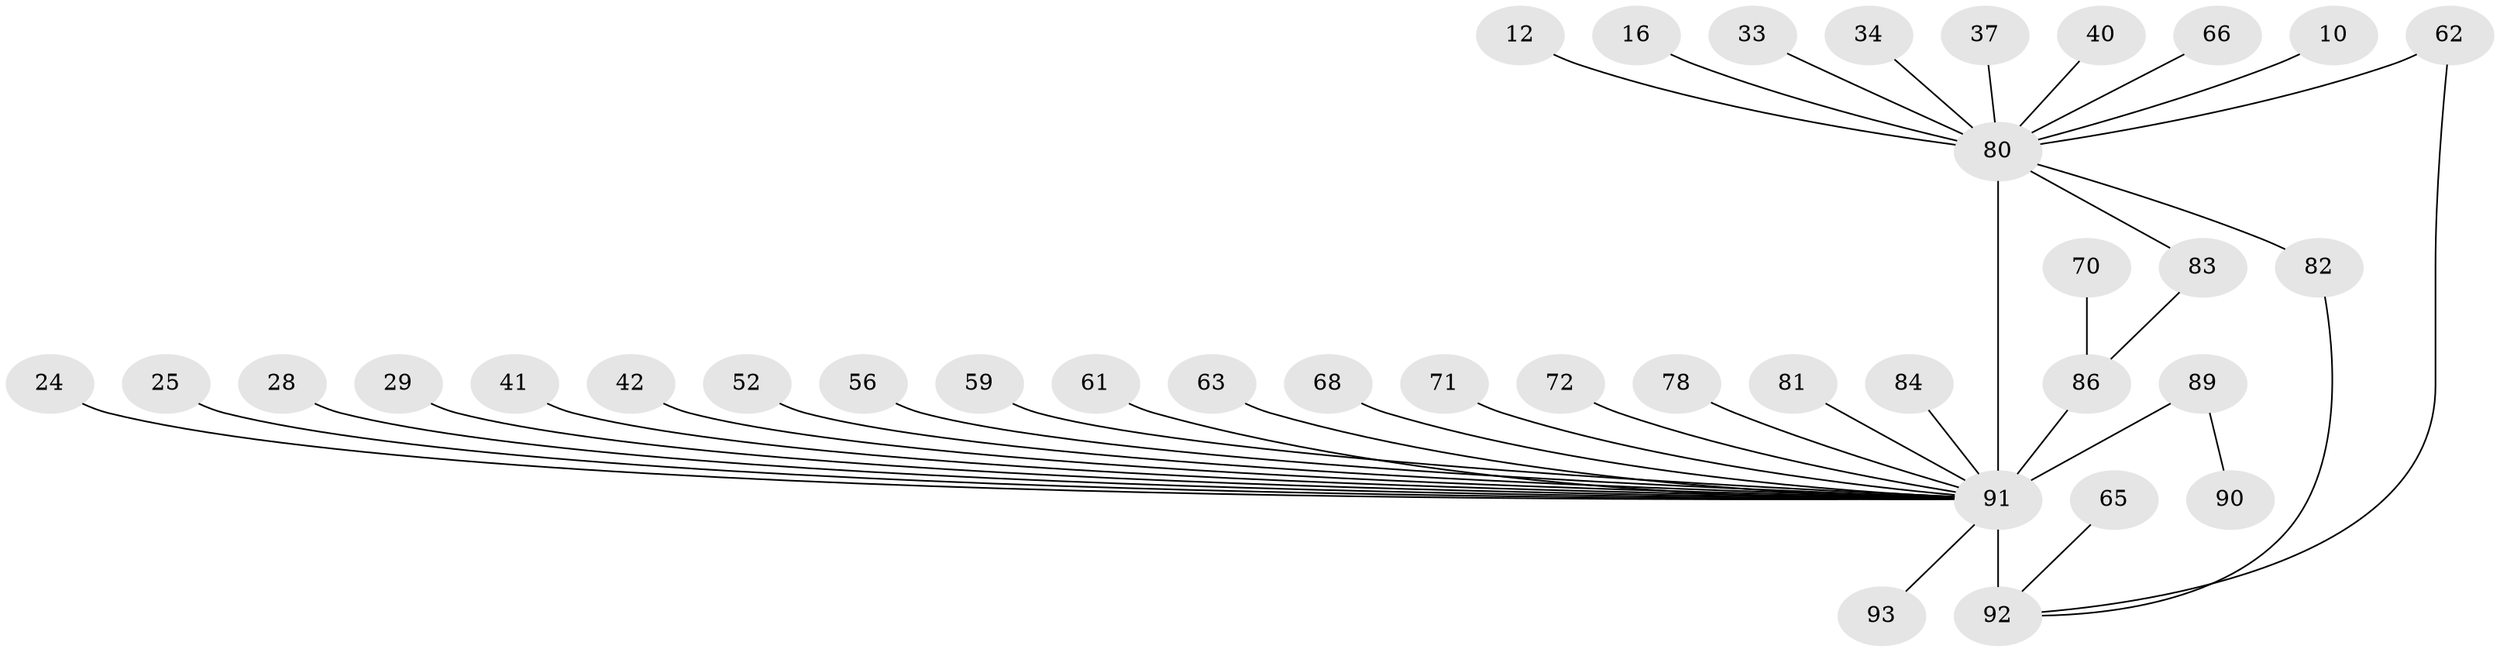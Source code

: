 // original degree distribution, {36: 0.010752688172043012, 8: 0.03225806451612903, 4: 0.06451612903225806, 10: 0.010752688172043012, 1: 0.44086021505376344, 9: 0.010752688172043012, 7: 0.03225806451612903, 5: 0.07526881720430108, 3: 0.12903225806451613, 2: 0.1827956989247312, 6: 0.010752688172043012}
// Generated by graph-tools (version 1.1) at 2025/51/03/04/25 21:51:10]
// undirected, 37 vertices, 39 edges
graph export_dot {
graph [start="1"]
  node [color=gray90,style=filled];
  10;
  12;
  16;
  24;
  25;
  28;
  29;
  33;
  34;
  37;
  40;
  41;
  42;
  52;
  56;
  59;
  61;
  62;
  63;
  65;
  66;
  68;
  70 [super="+57"];
  71;
  72;
  78 [super="+14+21+46"];
  80 [super="+47+49+53+79+38+60"];
  81 [super="+18"];
  82 [super="+77+64"];
  83;
  84;
  86 [super="+43+50+75"];
  89 [super="+87"];
  90;
  91 [super="+69+45+58+44+1+74+5+17+22+23"];
  92 [super="+54+88"];
  93;
  10 -- 80;
  12 -- 80;
  16 -- 80;
  24 -- 91;
  25 -- 91;
  28 -- 91;
  29 -- 91;
  33 -- 80;
  34 -- 80;
  37 -- 80;
  40 -- 80;
  41 -- 91;
  42 -- 91;
  52 -- 91;
  56 -- 91;
  59 -- 91;
  61 -- 91;
  62 -- 92;
  62 -- 80;
  63 -- 91;
  65 -- 92;
  66 -- 80;
  68 -- 91;
  70 -- 86;
  71 -- 91;
  72 -- 91;
  78 -- 91;
  80 -- 83;
  80 -- 91 [weight=18];
  80 -- 82 [weight=4];
  81 -- 91 [weight=2];
  82 -- 92;
  83 -- 86;
  84 -- 91;
  86 -- 91 [weight=8];
  89 -- 90;
  89 -- 91 [weight=5];
  91 -- 93;
  91 -- 92 [weight=8];
}
